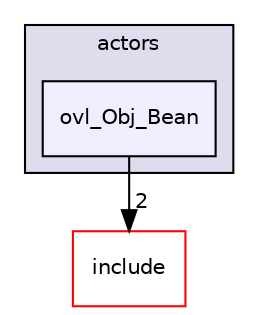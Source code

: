 digraph "src/overlays/actors/ovl_Obj_Bean" {
  compound=true
  node [ fontsize="10", fontname="Helvetica"];
  edge [ labelfontsize="10", labelfontname="Helvetica"];
  subgraph clusterdir_e93473484be31ce7bcb356bd643a22f8 {
    graph [ bgcolor="#ddddee", pencolor="black", label="actors" fontname="Helvetica", fontsize="10", URL="dir_e93473484be31ce7bcb356bd643a22f8.html"]
  dir_bb48f1e1496dc5be7e7aa3bc6f293653 [shape=box, label="ovl_Obj_Bean", style="filled", fillcolor="#eeeeff", pencolor="black", URL="dir_bb48f1e1496dc5be7e7aa3bc6f293653.html"];
  }
  dir_d44c64559bbebec7f509842c48db8b23 [shape=box label="include" fillcolor="white" style="filled" color="red" URL="dir_d44c64559bbebec7f509842c48db8b23.html"];
  dir_bb48f1e1496dc5be7e7aa3bc6f293653->dir_d44c64559bbebec7f509842c48db8b23 [headlabel="2", labeldistance=1.5 headhref="dir_000405_000000.html"];
}

